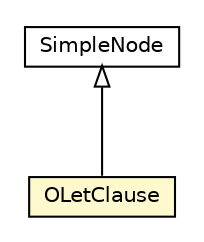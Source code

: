 #!/usr/local/bin/dot
#
# Class diagram 
# Generated by UMLGraph version R5_6-24-gf6e263 (http://www.umlgraph.org/)
#

digraph G {
	edge [fontname="Helvetica",fontsize=10,labelfontname="Helvetica",labelfontsize=10];
	node [fontname="Helvetica",fontsize=10,shape=plaintext];
	nodesep=0.25;
	ranksep=0.5;
	// com.orientechnologies.orient.core.sql.parser.OLetClause
	c2262448 [label=<<table title="com.orientechnologies.orient.core.sql.parser.OLetClause" border="0" cellborder="1" cellspacing="0" cellpadding="2" port="p" bgcolor="lemonChiffon" href="./OLetClause.html">
		<tr><td><table border="0" cellspacing="0" cellpadding="1">
<tr><td align="center" balign="center"> OLetClause </td></tr>
		</table></td></tr>
		</table>>, URL="./OLetClause.html", fontname="Helvetica", fontcolor="black", fontsize=10.0];
	// com.orientechnologies.orient.core.sql.parser.SimpleNode
	c2262570 [label=<<table title="com.orientechnologies.orient.core.sql.parser.SimpleNode" border="0" cellborder="1" cellspacing="0" cellpadding="2" port="p" href="./SimpleNode.html">
		<tr><td><table border="0" cellspacing="0" cellpadding="1">
<tr><td align="center" balign="center"> SimpleNode </td></tr>
		</table></td></tr>
		</table>>, URL="./SimpleNode.html", fontname="Helvetica", fontcolor="black", fontsize=10.0];
	//com.orientechnologies.orient.core.sql.parser.OLetClause extends com.orientechnologies.orient.core.sql.parser.SimpleNode
	c2262570:p -> c2262448:p [dir=back,arrowtail=empty];
}

